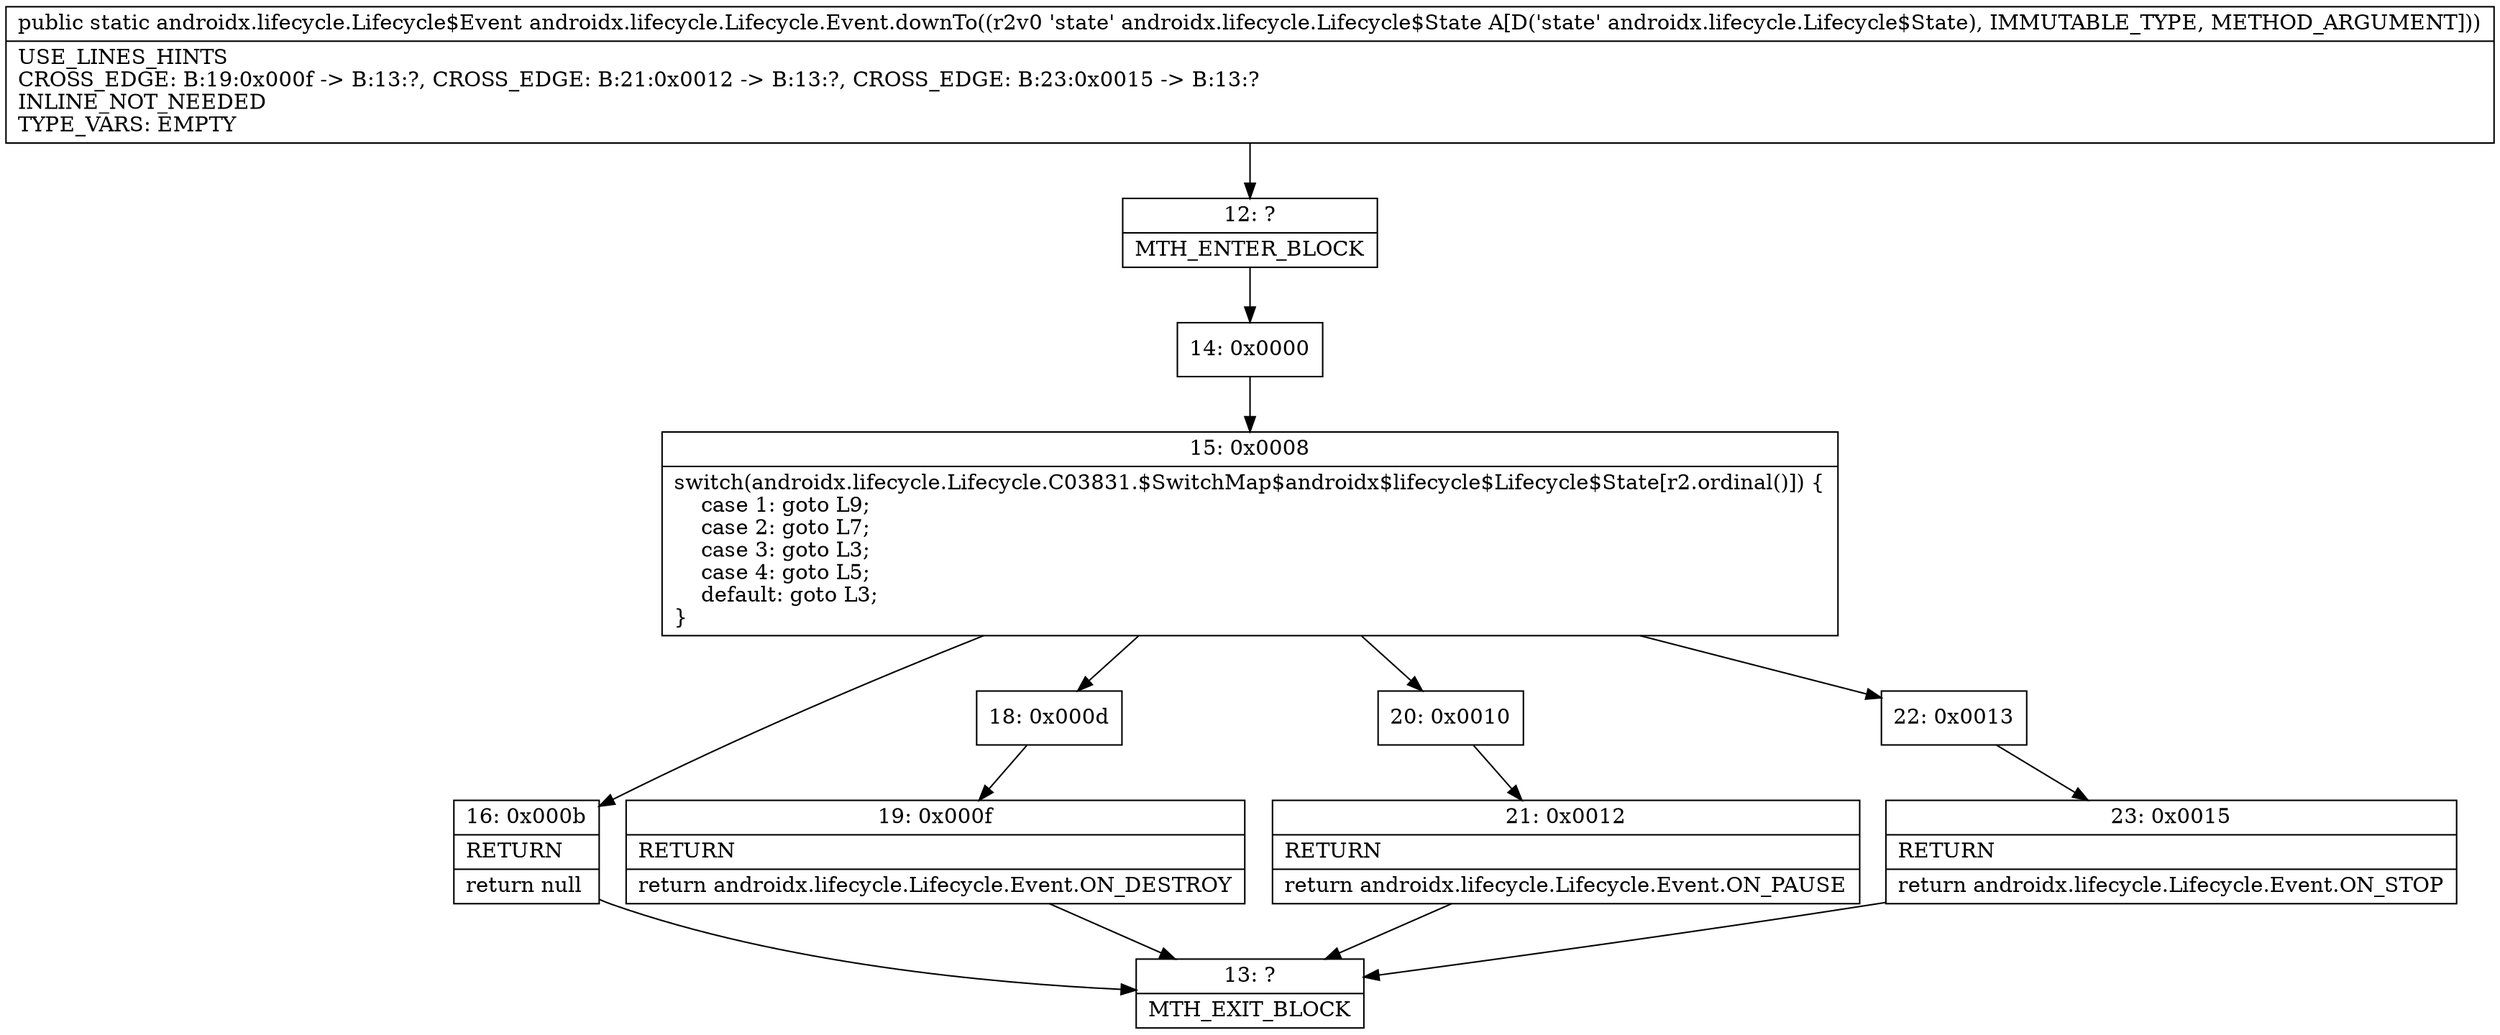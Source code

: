 digraph "CFG forandroidx.lifecycle.Lifecycle.Event.downTo(Landroidx\/lifecycle\/Lifecycle$State;)Landroidx\/lifecycle\/Lifecycle$Event;" {
Node_12 [shape=record,label="{12\:\ ?|MTH_ENTER_BLOCK\l}"];
Node_14 [shape=record,label="{14\:\ 0x0000}"];
Node_15 [shape=record,label="{15\:\ 0x0008|switch(androidx.lifecycle.Lifecycle.C03831.$SwitchMap$androidx$lifecycle$Lifecycle$State[r2.ordinal()]) \{\l    case 1: goto L9;\l    case 2: goto L7;\l    case 3: goto L3;\l    case 4: goto L5;\l    default: goto L3;\l\}\l}"];
Node_16 [shape=record,label="{16\:\ 0x000b|RETURN\l|return null\l}"];
Node_13 [shape=record,label="{13\:\ ?|MTH_EXIT_BLOCK\l}"];
Node_18 [shape=record,label="{18\:\ 0x000d}"];
Node_19 [shape=record,label="{19\:\ 0x000f|RETURN\l|return androidx.lifecycle.Lifecycle.Event.ON_DESTROY\l}"];
Node_20 [shape=record,label="{20\:\ 0x0010}"];
Node_21 [shape=record,label="{21\:\ 0x0012|RETURN\l|return androidx.lifecycle.Lifecycle.Event.ON_PAUSE\l}"];
Node_22 [shape=record,label="{22\:\ 0x0013}"];
Node_23 [shape=record,label="{23\:\ 0x0015|RETURN\l|return androidx.lifecycle.Lifecycle.Event.ON_STOP\l}"];
MethodNode[shape=record,label="{public static androidx.lifecycle.Lifecycle$Event androidx.lifecycle.Lifecycle.Event.downTo((r2v0 'state' androidx.lifecycle.Lifecycle$State A[D('state' androidx.lifecycle.Lifecycle$State), IMMUTABLE_TYPE, METHOD_ARGUMENT]))  | USE_LINES_HINTS\lCROSS_EDGE: B:19:0x000f \-\> B:13:?, CROSS_EDGE: B:21:0x0012 \-\> B:13:?, CROSS_EDGE: B:23:0x0015 \-\> B:13:?\lINLINE_NOT_NEEDED\lTYPE_VARS: EMPTY\l}"];
MethodNode -> Node_12;Node_12 -> Node_14;
Node_14 -> Node_15;
Node_15 -> Node_16;
Node_15 -> Node_18;
Node_15 -> Node_20;
Node_15 -> Node_22;
Node_16 -> Node_13;
Node_18 -> Node_19;
Node_19 -> Node_13;
Node_20 -> Node_21;
Node_21 -> Node_13;
Node_22 -> Node_23;
Node_23 -> Node_13;
}

